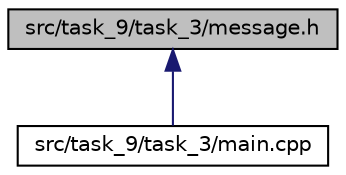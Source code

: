 digraph "src/task_9/task_3/message.h"
{
  edge [fontname="Helvetica",fontsize="10",labelfontname="Helvetica",labelfontsize="10"];
  node [fontname="Helvetica",fontsize="10",shape=record];
  Node1 [label="src/task_9/task_3/message.h",height=0.2,width=0.4,color="black", fillcolor="grey75", style="filled", fontcolor="black"];
  Node1 -> Node2 [dir="back",color="midnightblue",fontsize="10",style="solid",fontname="Helvetica"];
  Node2 [label="src/task_9/task_3/main.cpp",height=0.2,width=0.4,color="black", fillcolor="white", style="filled",URL="$main_8cpp.html"];
}
